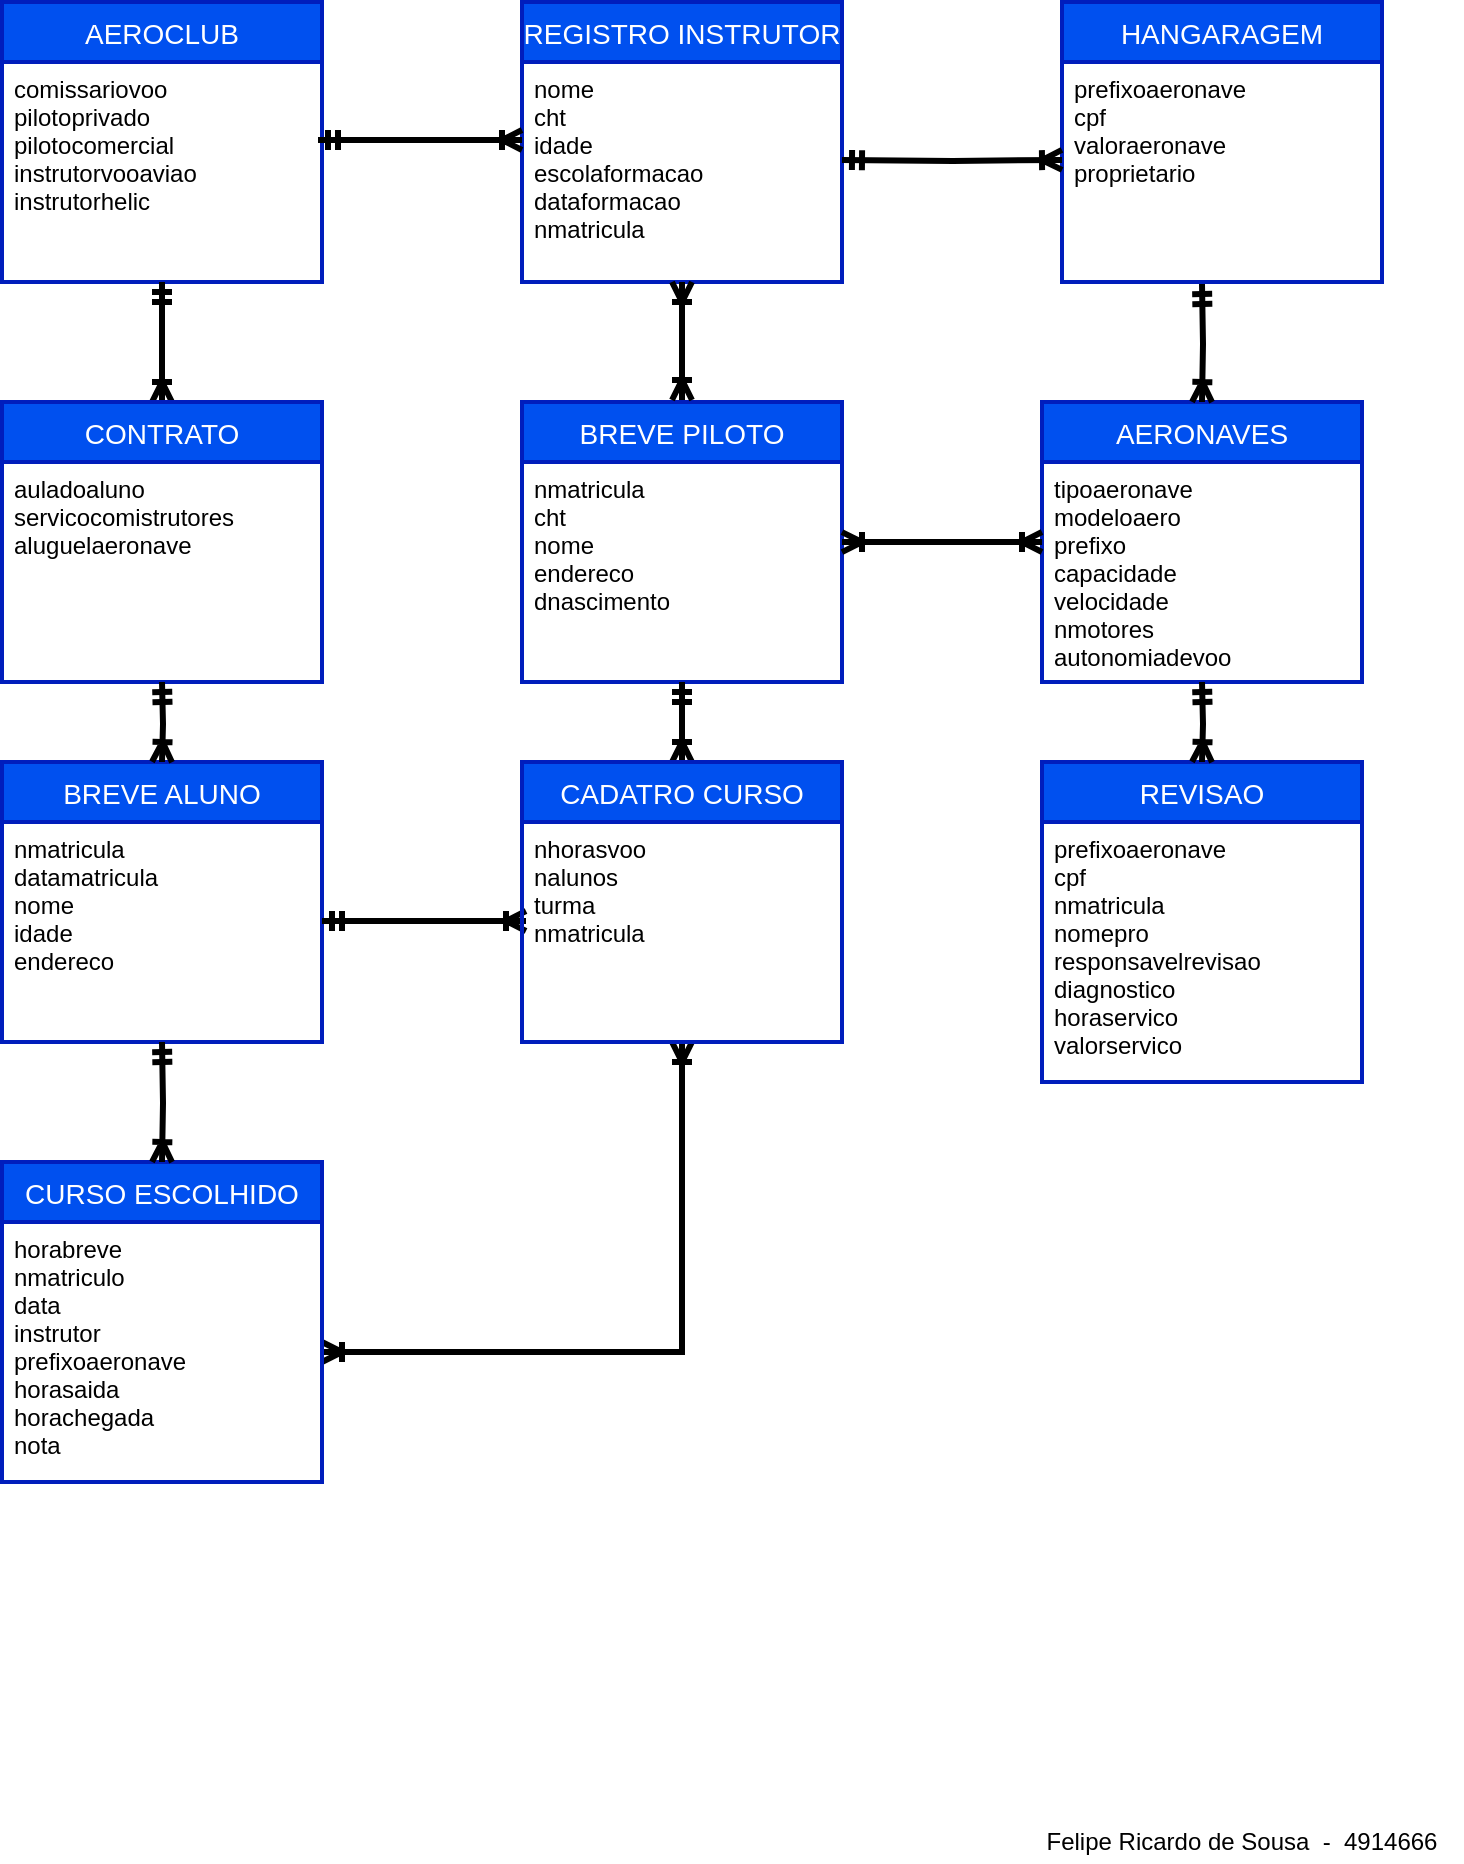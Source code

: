 <mxfile version="13.7.9" type="github"><diagram id="jrwPTWkG-PAIR4xi3H0q" name="Page-1"><mxGraphModel dx="868" dy="1602" grid="1" gridSize="10" guides="1" tooltips="1" connect="1" arrows="1" fold="1" page="1" pageScale="1" pageWidth="827" pageHeight="1169" math="0" shadow="0"><root><mxCell id="0"/><mxCell id="1" parent="0"/><mxCell id="uTV0Od4XL9v4bihbpp8E-1" value="AEROCLUB" style="swimlane;childLayout=stackLayout;horizontal=1;startSize=30;horizontalStack=0;fontSize=14;fontStyle=0;strokeWidth=2;resizeParent=0;resizeLast=1;shadow=0;dashed=0;align=center;fillColor=#0050ef;strokeColor=#001DBC;fontColor=#ffffff;" parent="1" vertex="1"><mxGeometry x="60" y="-980" width="160" height="140" as="geometry"/></mxCell><mxCell id="uTV0Od4XL9v4bihbpp8E-2" value="comissariovoo &#10;pilotoprivado &#10;pilotocomercial&#10;instrutorvooaviao&#10;instrutorhelic&#10;" style="align=left;strokeColor=none;fillColor=none;spacingLeft=4;fontSize=12;verticalAlign=top;resizable=0;rotatable=0;part=1;" parent="uTV0Od4XL9v4bihbpp8E-1" vertex="1"><mxGeometry y="30" width="160" height="110" as="geometry"/></mxCell><mxCell id="uTV0Od4XL9v4bihbpp8E-24" style="edgeStyle=orthogonalEdgeStyle;rounded=0;orthogonalLoop=1;jettySize=auto;html=1;endArrow=ERoneToMany;endFill=0;strokeWidth=3;elbow=vertical;targetPerimeterSpacing=0;startArrow=ERmandOne;startFill=0;entryX=0.5;entryY=0;entryDx=0;entryDy=0;exitX=0.5;exitY=1;exitDx=0;exitDy=0;" parent="1" source="uTV0Od4XL9v4bihbpp8E-2" target="uTV0Od4XL9v4bihbpp8E-13" edge="1"><mxGeometry relative="1" as="geometry"><mxPoint x="202" y="-820" as="targetPoint"/><mxPoint x="100" y="-820" as="sourcePoint"/><Array as="points"/></mxGeometry></mxCell><mxCell id="uTV0Od4XL9v4bihbpp8E-3" value="REGISTRO INSTRUTOR" style="swimlane;childLayout=stackLayout;horizontal=1;startSize=30;horizontalStack=0;fontSize=14;fontStyle=0;strokeWidth=2;resizeParent=0;resizeLast=1;shadow=0;dashed=0;align=center;fillColor=#0050ef;strokeColor=#001DBC;fontColor=#ffffff;" parent="1" vertex="1"><mxGeometry x="320" y="-980" width="160" height="140" as="geometry"/></mxCell><mxCell id="uTV0Od4XL9v4bihbpp8E-4" value="nome &#10;cht &#10;idade &#10;escolaformacao &#10;dataformacao &#10;nmatricula &#10;&#10;" style="align=left;strokeColor=none;fillColor=none;spacingLeft=4;fontSize=12;verticalAlign=top;resizable=0;rotatable=0;part=1;" parent="uTV0Od4XL9v4bihbpp8E-3" vertex="1"><mxGeometry y="30" width="160" height="110" as="geometry"/></mxCell><mxCell id="uTV0Od4XL9v4bihbpp8E-15" value="BREVE PILOTO" style="swimlane;childLayout=stackLayout;horizontal=1;startSize=30;horizontalStack=0;fontSize=14;fontStyle=0;strokeWidth=2;resizeParent=0;resizeLast=1;shadow=0;dashed=0;align=center;fillColor=#0050ef;strokeColor=#001DBC;fontColor=#ffffff;" parent="1" vertex="1"><mxGeometry x="320" y="-780" width="160" height="140" as="geometry"/></mxCell><mxCell id="uTV0Od4XL9v4bihbpp8E-16" value="nmatricula&#10;cht&#10;nome&#10;endereco&#10;dnascimento&#10;&#10;" style="align=left;strokeColor=none;fillColor=none;spacingLeft=4;fontSize=12;verticalAlign=top;resizable=0;rotatable=0;part=1;" parent="uTV0Od4XL9v4bihbpp8E-15" vertex="1"><mxGeometry y="30" width="160" height="110" as="geometry"/></mxCell><mxCell id="uTV0Od4XL9v4bihbpp8E-26" style="edgeStyle=orthogonalEdgeStyle;rounded=0;orthogonalLoop=1;jettySize=auto;html=1;endArrow=ERoneToMany;endFill=0;strokeWidth=3;elbow=vertical;targetPerimeterSpacing=0;startArrow=ERoneToMany;startFill=0;exitX=0.5;exitY=1;exitDx=0;exitDy=0;" parent="1" source="uTV0Od4XL9v4bihbpp8E-4" edge="1"><mxGeometry relative="1" as="geometry"><mxPoint x="400" y="-781" as="targetPoint"/><mxPoint x="348" y="-820" as="sourcePoint"/><Array as="points"><mxPoint x="400" y="-820"/><mxPoint x="400" y="-820"/></Array></mxGeometry></mxCell><mxCell id="uTV0Od4XL9v4bihbpp8E-27" style="edgeStyle=orthogonalEdgeStyle;rounded=0;orthogonalLoop=1;jettySize=auto;html=1;endArrow=ERoneToMany;endFill=0;strokeWidth=3;elbow=vertical;targetPerimeterSpacing=0;startArrow=ERoneToMany;startFill=0;exitX=0.5;exitY=1;exitDx=0;exitDy=0;entryX=1;entryY=0.5;entryDx=0;entryDy=0;" parent="1" source="uTV0Od4XL9v4bihbpp8E-7" target="uTV0Od4XL9v4bihbpp8E-18" edge="1"><mxGeometry relative="1" as="geometry"><mxPoint x="632" y="-810" as="targetPoint"/><mxPoint x="530" y="-810" as="sourcePoint"/><Array as="points"><mxPoint x="400" y="-305"/></Array></mxGeometry></mxCell><mxCell id="uTV0Od4XL9v4bihbpp8E-13" value="CONTRATO" style="swimlane;childLayout=stackLayout;horizontal=1;startSize=30;horizontalStack=0;fontSize=14;fontStyle=0;strokeWidth=2;resizeParent=0;resizeLast=1;shadow=0;dashed=0;align=center;fillColor=#0050ef;strokeColor=#001DBC;fontColor=#ffffff;" parent="1" vertex="1"><mxGeometry x="60" y="-780" width="160" height="140" as="geometry"/></mxCell><mxCell id="uTV0Od4XL9v4bihbpp8E-14" value="auladoaluno&#10;servicocomistrutores&#10;aluguelaeronave" style="align=left;strokeColor=none;fillColor=none;spacingLeft=4;fontSize=12;verticalAlign=top;resizable=0;rotatable=0;part=1;" parent="uTV0Od4XL9v4bihbpp8E-13" vertex="1"><mxGeometry y="30" width="160" height="110" as="geometry"/></mxCell><mxCell id="uTV0Od4XL9v4bihbpp8E-28" style="edgeStyle=orthogonalEdgeStyle;rounded=0;orthogonalLoop=1;jettySize=auto;html=1;endArrow=ERoneToMany;endFill=0;strokeWidth=3;elbow=vertical;targetPerimeterSpacing=0;startArrow=ERmandOne;startFill=0;" parent="1" edge="1"><mxGeometry relative="1" as="geometry"><mxPoint x="320" y="-911" as="targetPoint"/><mxPoint x="218" y="-911" as="sourcePoint"/><Array as="points"><mxPoint x="296" y="-911"/><mxPoint x="296" y="-911"/></Array></mxGeometry></mxCell><mxCell id="uTV0Od4XL9v4bihbpp8E-8" value="BREVE ALUNO" style="swimlane;childLayout=stackLayout;horizontal=1;startSize=30;horizontalStack=0;fontSize=14;fontStyle=0;strokeWidth=2;resizeParent=0;resizeLast=1;shadow=0;dashed=0;align=center;fillColor=#0050ef;strokeColor=#001DBC;fontColor=#ffffff;" parent="1" vertex="1"><mxGeometry x="60" y="-600" width="160" height="140" as="geometry"/></mxCell><mxCell id="uTV0Od4XL9v4bihbpp8E-9" value="nmatricula &#10;datamatricula &#10;nome &#10;idade &#10;endereco&#10;&#10;" style="align=left;strokeColor=none;fillColor=none;spacingLeft=4;fontSize=12;verticalAlign=top;resizable=0;rotatable=0;part=1;" parent="uTV0Od4XL9v4bihbpp8E-8" vertex="1"><mxGeometry y="30" width="160" height="110" as="geometry"/></mxCell><mxCell id="uTV0Od4XL9v4bihbpp8E-29" style="edgeStyle=orthogonalEdgeStyle;rounded=0;orthogonalLoop=1;jettySize=auto;html=1;endArrow=ERoneToMany;endFill=0;strokeWidth=3;elbow=vertical;targetPerimeterSpacing=0;startArrow=ERmandOne;startFill=0;entryX=0.5;entryY=0;entryDx=0;entryDy=0;" parent="1" target="uTV0Od4XL9v4bihbpp8E-8" edge="1"><mxGeometry relative="1" as="geometry"><mxPoint x="260" y="-660" as="targetPoint"/><mxPoint x="140" y="-640" as="sourcePoint"/><Array as="points"/></mxGeometry></mxCell><mxCell id="uTV0Od4XL9v4bihbpp8E-30" style="edgeStyle=orthogonalEdgeStyle;rounded=0;orthogonalLoop=1;jettySize=auto;html=1;endArrow=ERoneToMany;endFill=0;strokeWidth=3;elbow=vertical;targetPerimeterSpacing=0;startArrow=ERmandOne;startFill=0;" parent="1" edge="1"><mxGeometry relative="1" as="geometry"><mxPoint x="322" y="-520.5" as="targetPoint"/><mxPoint x="220" y="-520.5" as="sourcePoint"/><Array as="points"><mxPoint x="298" y="-520.5"/><mxPoint x="298" y="-520.5"/></Array></mxGeometry></mxCell><mxCell id="uTV0Od4XL9v4bihbpp8E-31" style="edgeStyle=orthogonalEdgeStyle;rounded=0;orthogonalLoop=1;jettySize=auto;html=1;endArrow=ERoneToMany;endFill=0;strokeWidth=3;elbow=vertical;targetPerimeterSpacing=0;startArrow=ERmandOne;startFill=0;exitX=0.5;exitY=1;exitDx=0;exitDy=0;entryX=0.5;entryY=0;entryDx=0;entryDy=0;" parent="1" source="uTV0Od4XL9v4bihbpp8E-16" target="uTV0Od4XL9v4bihbpp8E-6" edge="1"><mxGeometry relative="1" as="geometry"><mxPoint x="400" y="-580" as="targetPoint"/><mxPoint x="150" y="-630" as="sourcePoint"/><Array as="points"/></mxGeometry></mxCell><mxCell id="uTV0Od4XL9v4bihbpp8E-17" value="CURSO ESCOLHIDO" style="swimlane;childLayout=stackLayout;horizontal=1;startSize=30;horizontalStack=0;fontSize=14;fontStyle=0;strokeWidth=2;resizeParent=0;resizeLast=1;shadow=0;dashed=0;align=center;fillColor=#0050ef;strokeColor=#001DBC;fontColor=#ffffff;" parent="1" vertex="1"><mxGeometry x="60" y="-400" width="160" height="160" as="geometry"/></mxCell><mxCell id="uTV0Od4XL9v4bihbpp8E-18" value="horabreve&#10;nmatriculo&#10;data&#10;instrutor&#10;prefixoaeronave&#10;horasaida&#10;horachegada&#10;nota" style="align=left;strokeColor=none;fillColor=none;spacingLeft=4;fontSize=12;verticalAlign=top;resizable=0;rotatable=0;part=1;" parent="uTV0Od4XL9v4bihbpp8E-17" vertex="1"><mxGeometry y="30" width="160" height="130" as="geometry"/></mxCell><mxCell id="uTV0Od4XL9v4bihbpp8E-6" value="CADATRO CURSO" style="swimlane;childLayout=stackLayout;horizontal=1;startSize=30;horizontalStack=0;fontSize=14;fontStyle=0;strokeWidth=2;resizeParent=0;resizeLast=1;shadow=0;dashed=0;align=center;fillColor=#0050ef;strokeColor=#001DBC;fontColor=#ffffff;" parent="1" vertex="1"><mxGeometry x="320" y="-600" width="160" height="140" as="geometry"/></mxCell><mxCell id="uTV0Od4XL9v4bihbpp8E-7" value="nhorasvoo &#10;nalunos &#10;turma &#10;nmatricula&#10;&#10;" style="align=left;strokeColor=none;fillColor=none;spacingLeft=4;fontSize=12;verticalAlign=top;resizable=0;rotatable=0;part=1;" parent="uTV0Od4XL9v4bihbpp8E-6" vertex="1"><mxGeometry y="30" width="160" height="110" as="geometry"/></mxCell><mxCell id="uTV0Od4XL9v4bihbpp8E-32" style="edgeStyle=orthogonalEdgeStyle;rounded=0;orthogonalLoop=1;jettySize=auto;html=1;endArrow=ERoneToMany;endFill=0;strokeWidth=3;elbow=vertical;targetPerimeterSpacing=0;startArrow=ERmandOne;startFill=0;entryX=0.5;entryY=0;entryDx=0;entryDy=0;" parent="1" target="uTV0Od4XL9v4bihbpp8E-17" edge="1"><mxGeometry relative="1" as="geometry"><mxPoint x="150" y="-590" as="targetPoint"/><mxPoint x="140" y="-460" as="sourcePoint"/><Array as="points"/></mxGeometry></mxCell><mxCell id="uTV0Od4XL9v4bihbpp8E-20" value="HANGARAGEM" style="swimlane;childLayout=stackLayout;horizontal=1;startSize=30;horizontalStack=0;fontSize=14;fontStyle=0;strokeWidth=2;resizeParent=0;resizeLast=1;shadow=0;dashed=0;align=center;fillColor=#0050ef;strokeColor=#001DBC;fontColor=#ffffff;" parent="1" vertex="1"><mxGeometry x="590" y="-980" width="160" height="140" as="geometry"/></mxCell><mxCell id="uTV0Od4XL9v4bihbpp8E-21" value="prefixoaeronave&#10;cpf&#10;valoraeronave&#10;proprietario&#10;" style="align=left;strokeColor=none;fillColor=none;spacingLeft=4;fontSize=12;verticalAlign=top;resizable=0;rotatable=0;part=1;" parent="uTV0Od4XL9v4bihbpp8E-20" vertex="1"><mxGeometry y="30" width="160" height="110" as="geometry"/></mxCell><mxCell id="uTV0Od4XL9v4bihbpp8E-33" style="edgeStyle=orthogonalEdgeStyle;rounded=0;orthogonalLoop=1;jettySize=auto;html=1;endArrow=ERoneToMany;endFill=0;strokeWidth=3;elbow=vertical;targetPerimeterSpacing=0;startArrow=ERmandOne;startFill=0;entryX=0;entryY=0.445;entryDx=0;entryDy=0;entryPerimeter=0;" parent="1" target="uTV0Od4XL9v4bihbpp8E-21" edge="1"><mxGeometry relative="1" as="geometry"><mxPoint x="330" y="-901" as="targetPoint"/><mxPoint x="480" y="-901" as="sourcePoint"/><Array as="points"/></mxGeometry></mxCell><mxCell id="uTV0Od4XL9v4bihbpp8E-10" value="AERONAVES" style="swimlane;childLayout=stackLayout;horizontal=1;startSize=30;horizontalStack=0;fontSize=14;fontStyle=0;strokeWidth=2;resizeParent=0;resizeLast=1;shadow=0;dashed=0;align=center;fillColor=#0050ef;strokeColor=#001DBC;fontColor=#ffffff;" parent="1" vertex="1"><mxGeometry x="580" y="-780" width="160" height="140" as="geometry"/></mxCell><mxCell id="uTV0Od4XL9v4bihbpp8E-11" value="tipoaeronave&#10;modeloaero&#10;prefixo&#10;capacidade&#10;velocidade&#10;nmotores&#10;autonomiadevoo&#10;" style="align=left;strokeColor=none;fillColor=none;spacingLeft=4;fontSize=12;verticalAlign=top;resizable=0;rotatable=0;part=1;" parent="uTV0Od4XL9v4bihbpp8E-10" vertex="1"><mxGeometry y="30" width="160" height="110" as="geometry"/></mxCell><mxCell id="uTV0Od4XL9v4bihbpp8E-34" style="edgeStyle=orthogonalEdgeStyle;rounded=0;orthogonalLoop=1;jettySize=auto;html=1;endArrow=ERoneToMany;endFill=0;strokeWidth=3;elbow=vertical;targetPerimeterSpacing=0;startArrow=ERmandOne;startFill=0;" parent="1" target="uTV0Od4XL9v4bihbpp8E-10" edge="1"><mxGeometry relative="1" as="geometry"><mxPoint x="150" y="-770" as="targetPoint"/><mxPoint x="660" y="-839" as="sourcePoint"/><Array as="points"/></mxGeometry></mxCell><mxCell id="uTV0Od4XL9v4bihbpp8E-22" value="REVISAO" style="swimlane;childLayout=stackLayout;horizontal=1;startSize=30;horizontalStack=0;fontSize=14;fontStyle=0;strokeWidth=2;resizeParent=0;resizeLast=1;shadow=0;dashed=0;align=center;fillColor=#0050ef;strokeColor=#001DBC;fontColor=#ffffff;" parent="1" vertex="1"><mxGeometry x="580" y="-600" width="160" height="160" as="geometry"/></mxCell><mxCell id="uTV0Od4XL9v4bihbpp8E-23" value="prefixoaeronave&#10;cpf&#10;nmatricula&#10;nomepro&#10;responsavelrevisao&#10;diagnostico&#10;horaservico&#10;valorservico" style="align=left;strokeColor=none;fillColor=none;spacingLeft=4;fontSize=12;verticalAlign=top;resizable=0;rotatable=0;part=1;" parent="uTV0Od4XL9v4bihbpp8E-22" vertex="1"><mxGeometry y="30" width="160" height="130" as="geometry"/></mxCell><mxCell id="uTV0Od4XL9v4bihbpp8E-35" style="edgeStyle=orthogonalEdgeStyle;rounded=0;orthogonalLoop=1;jettySize=auto;html=1;endArrow=ERoneToMany;endFill=0;strokeWidth=3;elbow=vertical;targetPerimeterSpacing=0;startArrow=ERoneToMany;startFill=0;exitX=1;exitY=0.364;exitDx=0;exitDy=0;entryX=0;entryY=0.5;entryDx=0;entryDy=0;exitPerimeter=0;" parent="1" source="uTV0Od4XL9v4bihbpp8E-16" target="uTV0Od4XL9v4bihbpp8E-10" edge="1"><mxGeometry relative="1" as="geometry"><mxPoint x="410" y="-771" as="targetPoint"/><mxPoint x="410" y="-830" as="sourcePoint"/><Array as="points"/></mxGeometry></mxCell><mxCell id="uTV0Od4XL9v4bihbpp8E-36" style="edgeStyle=orthogonalEdgeStyle;rounded=0;orthogonalLoop=1;jettySize=auto;html=1;endArrow=ERoneToMany;endFill=0;strokeWidth=3;elbow=vertical;targetPerimeterSpacing=0;startArrow=ERmandOne;startFill=0;entryX=0.5;entryY=0;entryDx=0;entryDy=0;" parent="1" target="uTV0Od4XL9v4bihbpp8E-22" edge="1"><mxGeometry relative="1" as="geometry"><mxPoint x="670" y="-770" as="targetPoint"/><mxPoint x="660" y="-640" as="sourcePoint"/><Array as="points"/></mxGeometry></mxCell><mxCell id="uTV0Od4XL9v4bihbpp8E-37" value="Felipe Ricardo de Sousa&amp;nbsp; -&amp;nbsp; 4914666" style="text;html=1;strokeColor=none;fillColor=none;align=center;verticalAlign=middle;whiteSpace=wrap;rounded=0;" parent="1" vertex="1"><mxGeometry x="570" y="-70" width="220" height="20" as="geometry"/></mxCell></root></mxGraphModel></diagram></mxfile>